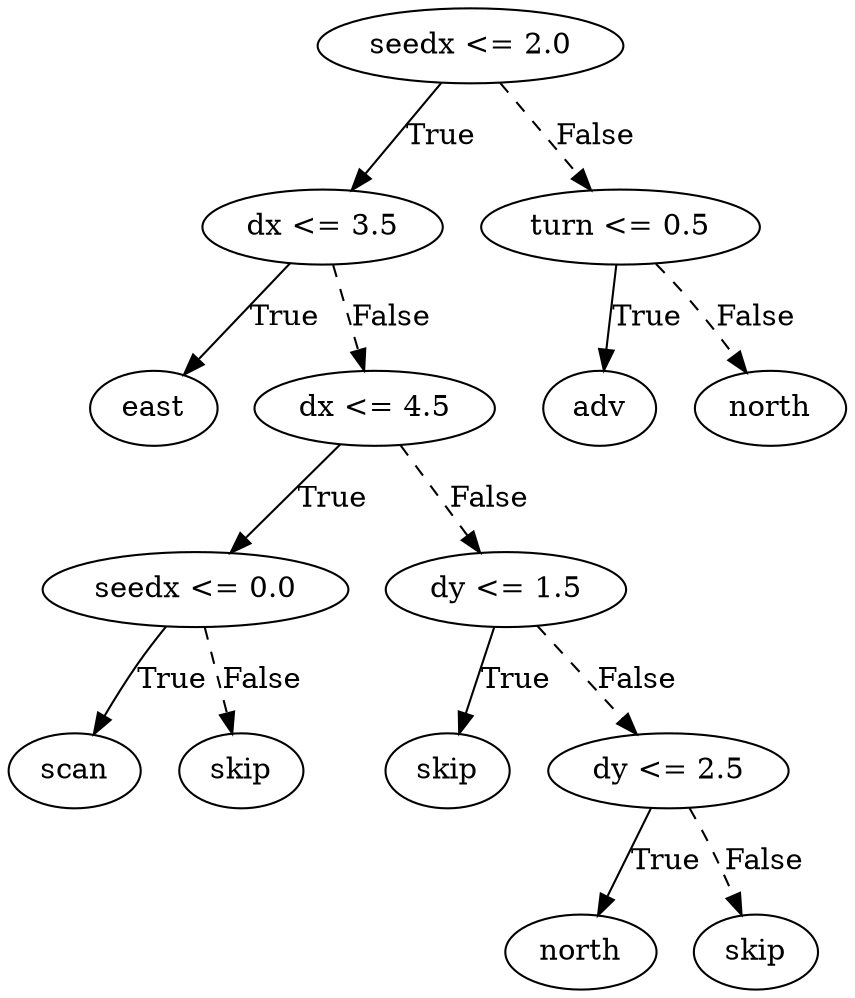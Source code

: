 digraph {
0 [label="seedx <= 2.0"];
1 [label="dx <= 3.5"];
2 [label="east"];
1 -> 2 [label="True"];
3 [label="dx <= 4.5"];
4 [label="seedx <= 0.0"];
5 [label="scan"];
4 -> 5 [label="True"];
6 [label="skip"];
4 -> 6 [style="dashed", label="False"];
3 -> 4 [label="True"];
7 [label="dy <= 1.5"];
8 [label="skip"];
7 -> 8 [label="True"];
9 [label="dy <= 2.5"];
10 [label="north"];
9 -> 10 [label="True"];
11 [label="skip"];
9 -> 11 [style="dashed", label="False"];
7 -> 9 [style="dashed", label="False"];
3 -> 7 [style="dashed", label="False"];
1 -> 3 [style="dashed", label="False"];
0 -> 1 [label="True"];
12 [label="turn <= 0.5"];
13 [label="adv"];
12 -> 13 [label="True"];
14 [label="north"];
12 -> 14 [style="dashed", label="False"];
0 -> 12 [style="dashed", label="False"];

}
